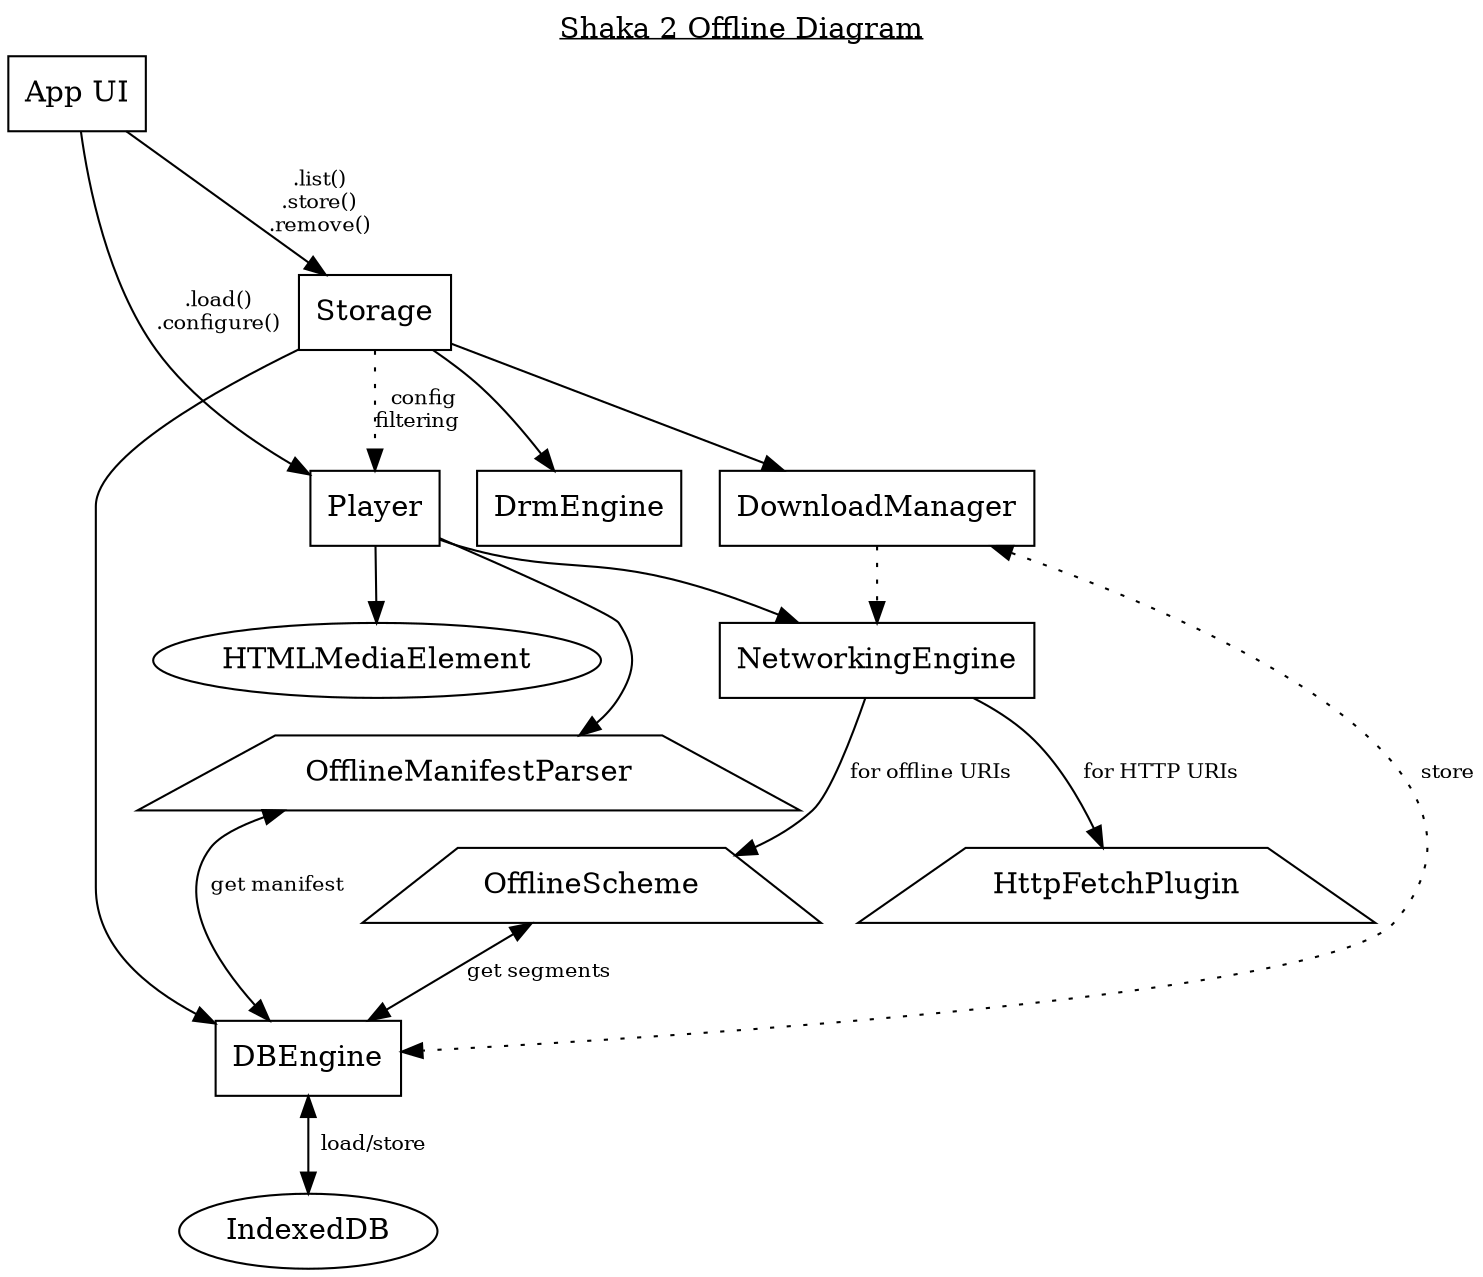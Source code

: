 # Generate png with: dot -Tpng -O offline.gv

digraph shaka2_offline {
  label=<<u>Shaka 2 Offline Diagram</u>>
  labelloc=t
  node [ shape=rectangle ]
  edge [ fontsize=10 ]

  # Provided by the browser
  HTMLMediaElement [ shape=oval ]
  IndexedDB [ shape=oval ]

  # UI provided by the app
  "App UI" [ shape=polygon ]

  # Plugins
  OfflineScheme [ shape=trapezium ]
  HttpFetchPlugin [ shape=trapezium ]
  OfflineManifestParser [ shape=trapezium ]

  "App UI" -> Storage [ label=".list()\n.store()\n.remove()" ]
  "App UI" -> Player [ label=".load()\n.configure()" ]

  Storage -> Player [ style=dotted, label="config\nfiltering  " ]
  Player -> HTMLMediaElement

  Storage -> DrmEngine
  Storage -> DBEngine

  Player -> NetworkingEngine
  NetworkingEngine -> HttpFetchPlugin [ label="for HTTP URIs" ]
  NetworkingEngine -> OfflineScheme [ label="for offline URIs" ]

  Storage -> DownloadManager
  DownloadManager -> NetworkingEngine [ style=dotted ]

  Player -> OfflineManifestParser

  OfflineManifestParser -> DBEngine [ dir=both label="get manifest" ]
  OfflineScheme -> DBEngine [ dir=both label="get segments" ]
  DownloadManager -> DBEngine [ style=dotted dir=both label="store" ]
  DBEngine -> IndexedDB [ dir=both label="  load/store" ]
}
